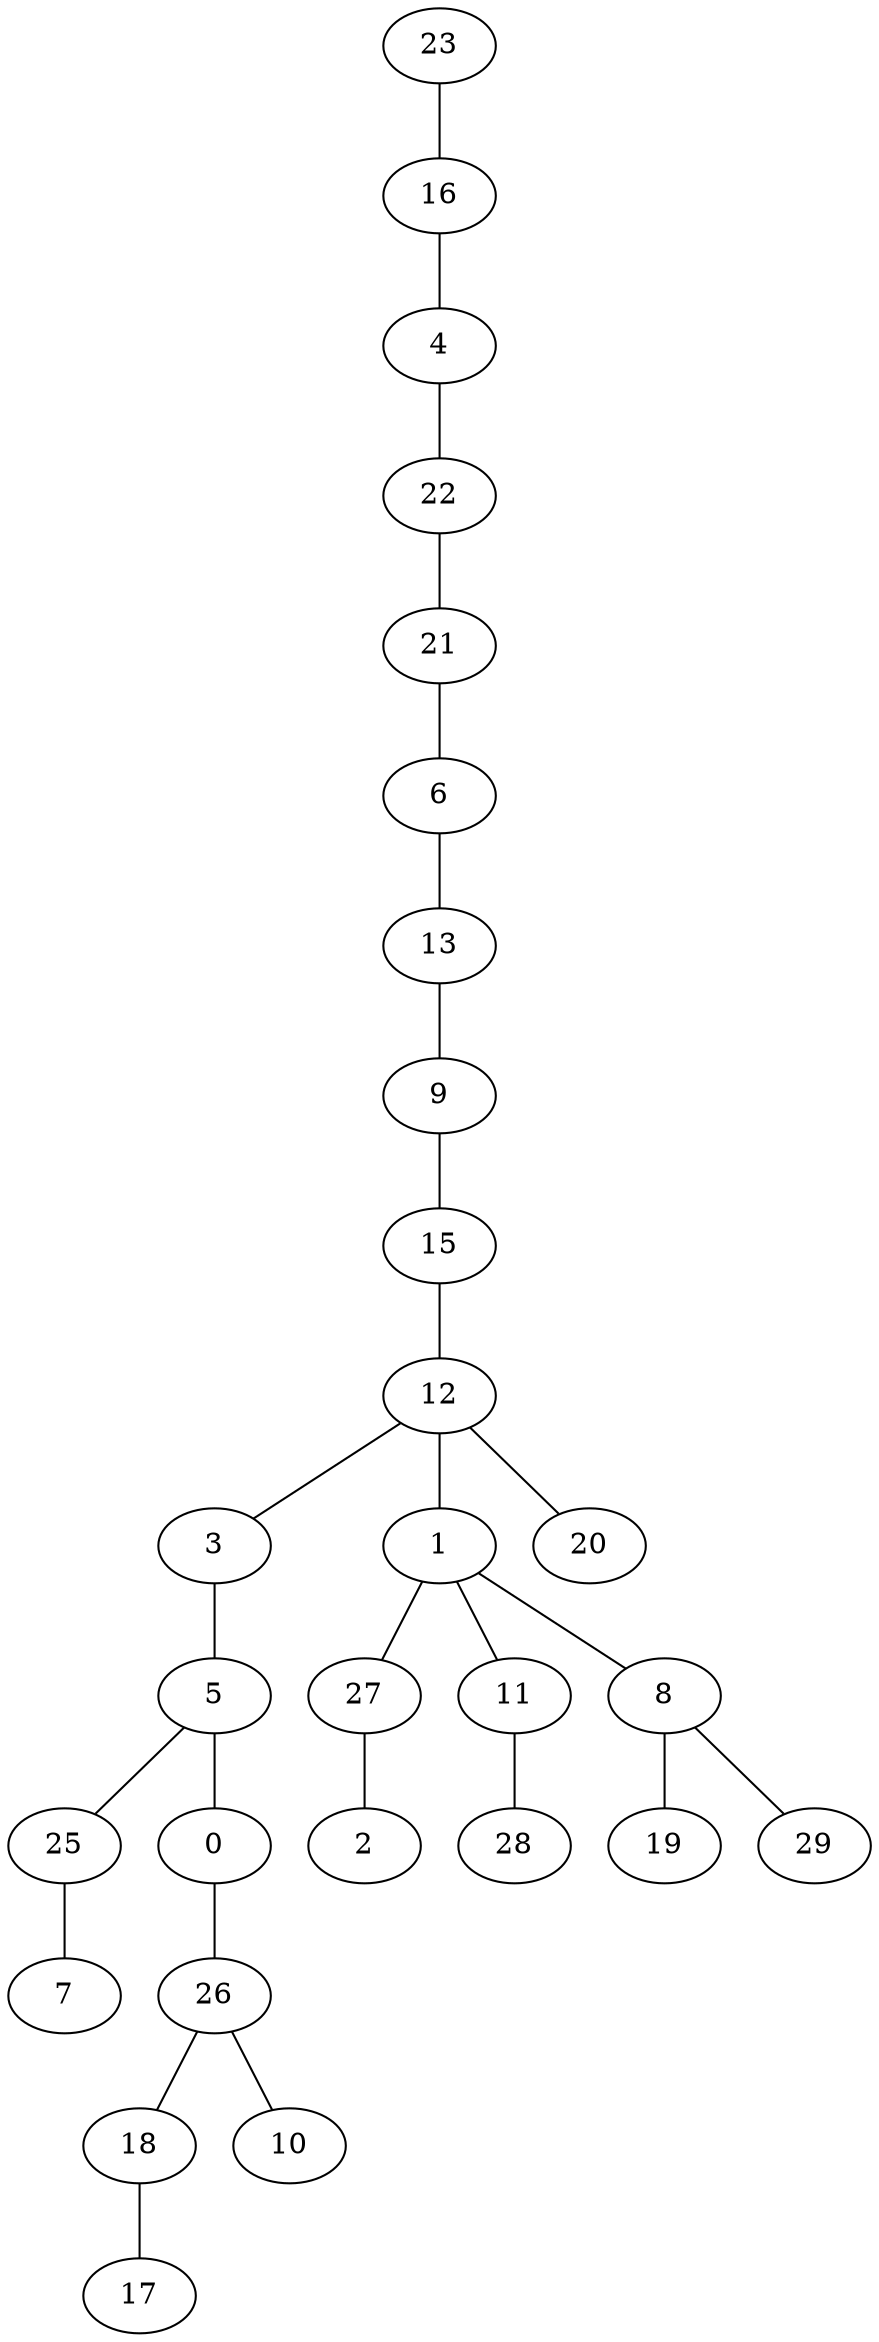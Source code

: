 graph G {
"16";
"19";
"6";
"25";
"5";
"7";
"26";
"17";
"21";
"3";
"4";
"13";
"29";
"18";
"28";
"12";
"27";
"11";
"10";
"15";
"9";
"2";
"1";
"23";
"8";
"20";
"0";
"22";
    "21" -- "6";
    "16" -- "4";
    "4" -- "22";
    "11" -- "28";
    "22" -- "21";
    "27" -- "2";
    "3" -- "5";
    "6" -- "13";
    "12" -- "1";
    "18" -- "17";
    "23" -- "16";
    "15" -- "12";
    "9" -- "15";
    "12" -- "3";
    "12" -- "20";
    "1" -- "11";
    "13" -- "9";
    "1" -- "8";
    "5" -- "25";
    "0" -- "26";
    "1" -- "27";
    "26" -- "10";
    "5" -- "0";
    "8" -- "29";
    "8" -- "19";
    "25" -- "7";
    "26" -- "18";
}
